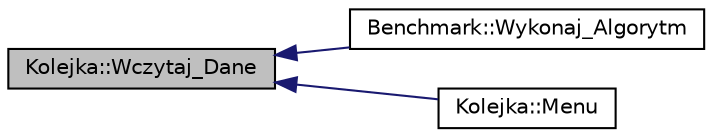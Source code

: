 digraph G
{
  edge [fontname="Helvetica",fontsize="10",labelfontname="Helvetica",labelfontsize="10"];
  node [fontname="Helvetica",fontsize="10",shape=record];
  rankdir="LR";
  Node1 [label="Kolejka::Wczytaj_Dane",height=0.2,width=0.4,color="black", fillcolor="grey75", style="filled" fontcolor="black"];
  Node1 -> Node2 [dir="back",color="midnightblue",fontsize="10",style="solid"];
  Node2 [label="Benchmark::Wykonaj_Algorytm",height=0.2,width=0.4,color="black", fillcolor="white", style="filled",URL="$class_benchmark.html#aec505cc255177517a37e06e3b49f5911",tooltip="Funkcja wykonujaca algorytm benchmarku. Funkcja wykonuje wczytanie danych z plikow stos..."];
  Node1 -> Node3 [dir="back",color="midnightblue",fontsize="10",style="solid"];
  Node3 [label="Kolejka::Menu",height=0.2,width=0.4,color="black", fillcolor="white", style="filled",URL="$class_kolejka.html#adf3fa87d0693b7f11835e8a67d2efcc1",tooltip="Funkcja wyswietlajca menu klasy Kolejka."];
}
